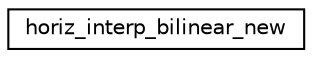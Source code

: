 digraph "Graphical Class Hierarchy"
{
 // INTERACTIVE_SVG=YES
 // LATEX_PDF_SIZE
  edge [fontname="Helvetica",fontsize="10",labelfontname="Helvetica",labelfontsize="10"];
  node [fontname="Helvetica",fontsize="10",shape=record];
  rankdir="LR";
  Node0 [label="horiz_interp_bilinear_new",height=0.2,width=0.4,color="black", fillcolor="white", style="filled",URL="$interfacehoriz__interp__bilinear__mod_1_1horiz__interp__bilinear__new.html",tooltip="Creates a horiz_interp_type for bilinear interpolation."];
}
